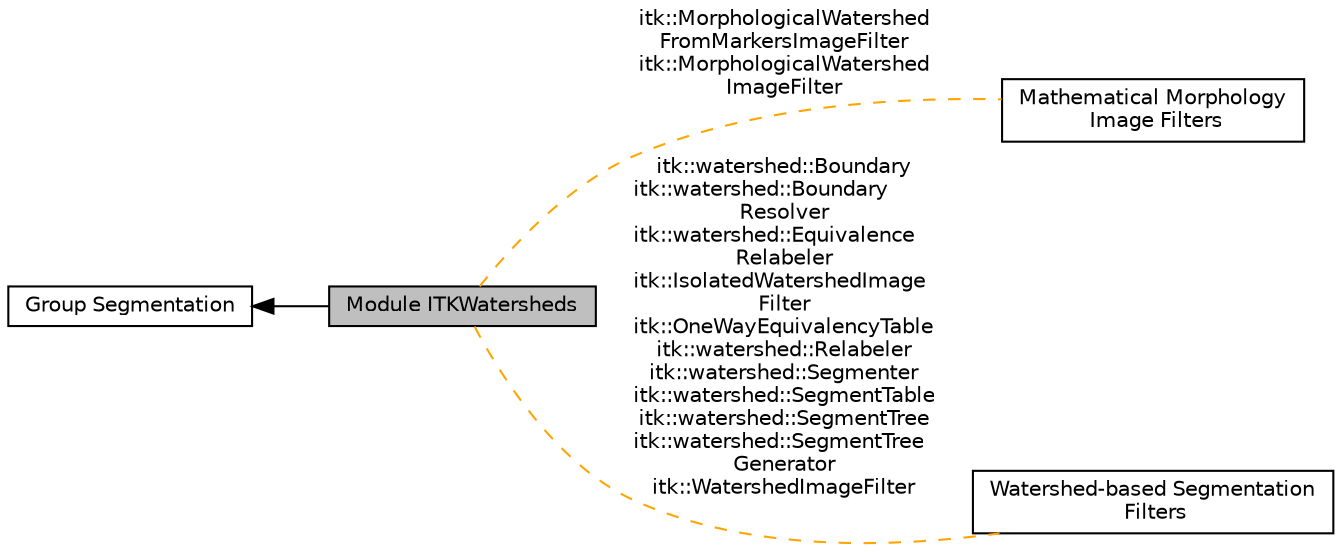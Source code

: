 digraph "Module ITKWatersheds"
{
  edge [fontname="Helvetica",fontsize="10",labelfontname="Helvetica",labelfontsize="10"];
  node [fontname="Helvetica",fontsize="10",shape=box];
  rankdir=LR;
  Node2 [label="Group Segmentation",height=0.2,width=0.4,color="black", fillcolor="white", style="filled",URL="$group__Group-Segmentation.html",tooltip=" "];
  Node1 [label="Module ITKWatersheds",height=0.2,width=0.4,color="black", fillcolor="grey75", style="filled", fontcolor="black",tooltip=" "];
  Node4 [label="Mathematical Morphology\l Image Filters",height=0.2,width=0.4,color="black", fillcolor="white", style="filled",URL="$group__MathematicalMorphologyImageFilters.html",tooltip=" "];
  Node3 [label="Watershed-based Segmentation\l Filters",height=0.2,width=0.4,color="black", fillcolor="white", style="filled",URL="$group__WatershedSegmentation.html",tooltip=" "];
  Node2->Node1 [shape=plaintext, dir="back", style="solid"];
  Node1->Node3 [shape=plaintext, label="itk::watershed::Boundary\nitk::watershed::Boundary\lResolver\nitk::watershed::Equivalence\lRelabeler\nitk::IsolatedWatershedImage\lFilter\nitk::OneWayEquivalencyTable\nitk::watershed::Relabeler\nitk::watershed::Segmenter\nitk::watershed::SegmentTable\nitk::watershed::SegmentTree\nitk::watershed::SegmentTree\lGenerator\nitk::WatershedImageFilter", color="orange", dir="none", style="dashed"];
  Node1->Node4 [shape=plaintext, label="itk::MorphologicalWatershed\lFromMarkersImageFilter\nitk::MorphologicalWatershed\lImageFilter", color="orange", dir="none", style="dashed"];
}
